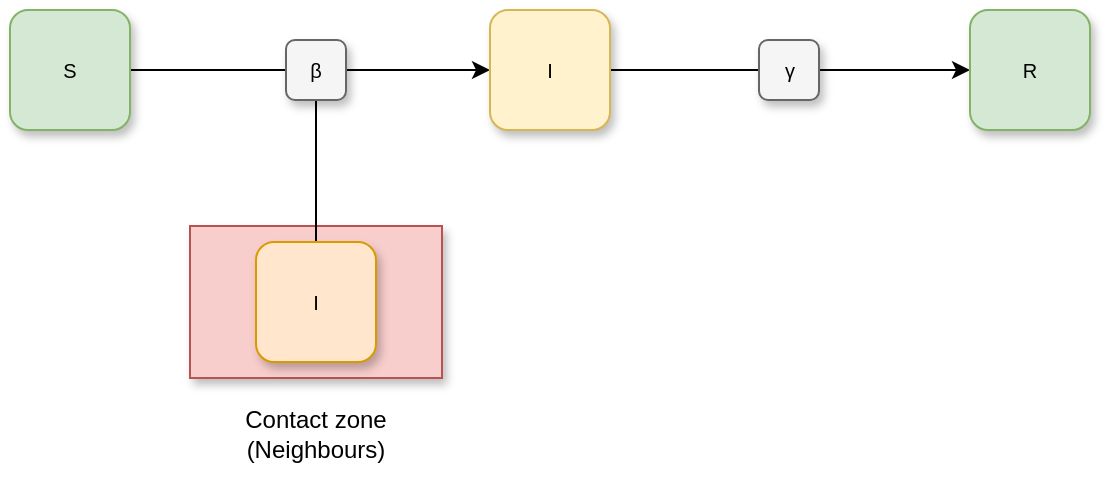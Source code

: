 <mxfile version="14.1.7" type="device"><diagram id="KXp4iw2aJczO0SpRYpAD" name="Page-1"><mxGraphModel dx="1185" dy="732" grid="1" gridSize="10" guides="1" tooltips="1" connect="1" arrows="1" fold="1" page="1" pageScale="1" pageWidth="1169" pageHeight="827" math="0" shadow="0"><root><mxCell id="0"/><mxCell id="1" parent="0"/><mxCell id="WGeG4PmEdKG-V701nyJE-108" value="" style="rounded=0;whiteSpace=wrap;html=1;shadow=1;sketch=0;fillColor=#f8cecc;strokeColor=#b85450;" parent="1" vertex="1"><mxGeometry x="405" y="406" width="126" height="76" as="geometry"/></mxCell><mxCell id="RPyVFSuf9ZFE2heFf9Ot-1" style="edgeStyle=orthogonalEdgeStyle;rounded=0;orthogonalLoop=1;jettySize=auto;html=1;exitX=1;exitY=0.5;exitDx=0;exitDy=0;" edge="1" parent="1" source="WGeG4PmEdKG-V701nyJE-66" target="WGeG4PmEdKG-V701nyJE-75"><mxGeometry relative="1" as="geometry"/></mxCell><mxCell id="WGeG4PmEdKG-V701nyJE-66" value="&lt;span style=&quot;font-size: 10px&quot;&gt;S&lt;/span&gt;" style="whiteSpace=wrap;html=1;aspect=fixed;fillColor=#d5e8d4;strokeColor=#82b366;rounded=1;shadow=1;sketch=0;" parent="1" vertex="1"><mxGeometry x="315" y="298" width="60" height="60" as="geometry"/></mxCell><mxCell id="RPyVFSuf9ZFE2heFf9Ot-4" style="edgeStyle=orthogonalEdgeStyle;rounded=0;orthogonalLoop=1;jettySize=auto;html=1;exitX=1;exitY=0.5;exitDx=0;exitDy=0;" edge="1" parent="1" source="WGeG4PmEdKG-V701nyJE-75" target="WGeG4PmEdKG-V701nyJE-84"><mxGeometry relative="1" as="geometry"/></mxCell><mxCell id="WGeG4PmEdKG-V701nyJE-75" value="&lt;span style=&quot;font-size: 10px&quot;&gt;I&lt;/span&gt;" style="whiteSpace=wrap;html=1;aspect=fixed;fillColor=#fff2cc;strokeColor=#d6b656;rounded=1;shadow=1;sketch=0;" parent="1" vertex="1"><mxGeometry x="555" y="298" width="60" height="60" as="geometry"/></mxCell><mxCell id="WGeG4PmEdKG-V701nyJE-84" value="&lt;span style=&quot;font-size: 10px&quot;&gt;R&lt;/span&gt;" style="whiteSpace=wrap;html=1;aspect=fixed;fillColor=#d5e8d4;strokeColor=#82b366;rounded=1;shadow=1;sketch=0;" parent="1" vertex="1"><mxGeometry x="795" y="298" width="60" height="60" as="geometry"/></mxCell><mxCell id="RPyVFSuf9ZFE2heFf9Ot-3" style="edgeStyle=orthogonalEdgeStyle;rounded=0;orthogonalLoop=1;jettySize=auto;html=1;exitX=0.5;exitY=0;exitDx=0;exitDy=0;" edge="1" parent="1" source="WGeG4PmEdKG-V701nyJE-104"><mxGeometry relative="1" as="geometry"><mxPoint x="468" y="330" as="targetPoint"/></mxGeometry></mxCell><mxCell id="WGeG4PmEdKG-V701nyJE-104" value="&lt;span style=&quot;font-size: 10px&quot;&gt;I&lt;/span&gt;" style="whiteSpace=wrap;html=1;aspect=fixed;fillColor=#ffe6cc;strokeColor=#d79b00;rounded=1;shadow=1;sketch=0;" parent="1" vertex="1"><mxGeometry x="438" y="414" width="60" height="60" as="geometry"/></mxCell><mxCell id="WGeG4PmEdKG-V701nyJE-109" value="Contact zone&lt;br&gt;(Neighbours)" style="text;html=1;strokeColor=none;fillColor=none;align=center;verticalAlign=middle;whiteSpace=wrap;rounded=0;shadow=1;sketch=0;" parent="1" vertex="1"><mxGeometry x="428" y="490" width="80" height="40" as="geometry"/></mxCell><mxCell id="JkH4HGsWoo9z0ZoGwxh2-14" value="&lt;span style=&quot;color: rgb(0 , 0 , 0) ; font-family: &amp;#34;arial&amp;#34; , &amp;#34;helvetica&amp;#34; , sans-serif ; font-size: 10px&quot;&gt;β&lt;/span&gt;" style="whiteSpace=wrap;html=1;aspect=fixed;rounded=1;shadow=1;sketch=0;fillColor=#f5f5f5;strokeColor=#666666;fontColor=#333333;" parent="1" vertex="1"><mxGeometry x="453" y="313" width="30" height="30" as="geometry"/></mxCell><mxCell id="JkH4HGsWoo9z0ZoGwxh2-18" value="&lt;span style=&quot;color: rgb(0 , 0 , 0) ; font-family: &amp;#34;arial&amp;#34; , &amp;#34;helvetica&amp;#34; , sans-serif ; font-size: 10px&quot;&gt;γ&lt;/span&gt;" style="whiteSpace=wrap;html=1;aspect=fixed;rounded=1;shadow=1;sketch=0;fillColor=#f5f5f5;strokeColor=#666666;fontColor=#333333;" parent="1" vertex="1"><mxGeometry x="689.5" y="313" width="30" height="30" as="geometry"/></mxCell></root></mxGraphModel></diagram></mxfile>